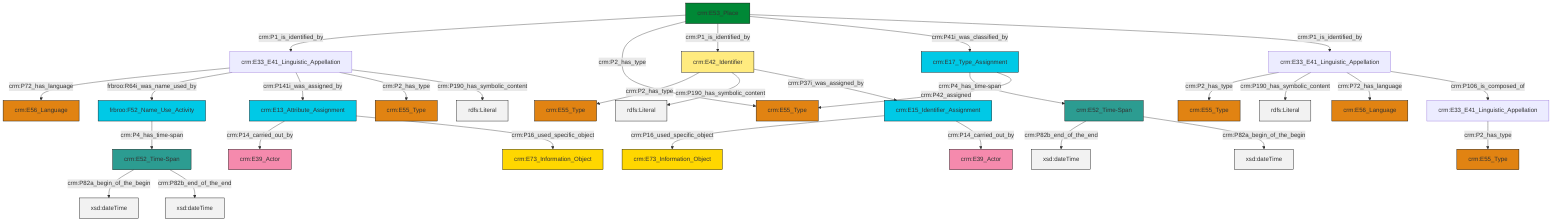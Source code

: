 graph TD
classDef Literal fill:#f2f2f2,stroke:#000000;
classDef CRM_Entity fill:#FFFFFF,stroke:#000000;
classDef Temporal_Entity fill:#00C9E6, stroke:#000000;
classDef Type fill:#E18312, stroke:#000000;
classDef Time-Span fill:#2C9C91, stroke:#000000;
classDef Appellation fill:#FFEB7F, stroke:#000000;
classDef Place fill:#008836, stroke:#000000;
classDef Persistent_Item fill:#B266B2, stroke:#000000;
classDef Conceptual_Object fill:#FFD700, stroke:#000000;
classDef Physical_Thing fill:#D2B48C, stroke:#000000;
classDef Actor fill:#f58aad, stroke:#000000;
classDef PC_Classes fill:#4ce600, stroke:#000000;
classDef Multi fill:#cccccc,stroke:#000000;

0["crm:E53_Place"]:::Place -->|crm:P1_is_identified_by| 1["crm:E33_E41_Linguistic_Appellation"]:::Default
2["crm:E42_Identifier"]:::Appellation -->|crm:P2_has_type| 3["crm:E55_Type"]:::Type
2["crm:E42_Identifier"]:::Appellation -->|crm:P190_has_symbolic_content| 4[rdfs:Literal]:::Literal
7["crm:E33_E41_Linguistic_Appellation"]:::Default -->|crm:P2_has_type| 8["crm:E55_Type"]:::Type
7["crm:E33_E41_Linguistic_Appellation"]:::Default -->|crm:P190_has_symbolic_content| 9[rdfs:Literal]:::Literal
5["crm:E13_Attribute_Assignment"]:::Temporal_Entity -->|crm:P14_carried_out_by| 10["crm:E39_Actor"]:::Actor
15["crm:E15_Identifier_Assignment"]:::Temporal_Entity -->|crm:P16_used_specific_object| 16["crm:E73_Information_Object"]:::Conceptual_Object
1["crm:E33_E41_Linguistic_Appellation"]:::Default -->|crm:P72_has_language| 11["crm:E56_Language"]:::Type
1["crm:E33_E41_Linguistic_Appellation"]:::Default -->|frbroo:R64i_was_name_used_by| 19["frbroo:F52_Name_Use_Activity"]:::Temporal_Entity
22["crm:E52_Time-Span"]:::Time-Span -->|crm:P82a_begin_of_the_begin| 23[xsd:dateTime]:::Literal
2["crm:E42_Identifier"]:::Appellation -->|crm:P37i_was_assigned_by| 15["crm:E15_Identifier_Assignment"]:::Temporal_Entity
1["crm:E33_E41_Linguistic_Appellation"]:::Default -->|crm:P141i_was_assigned_by| 5["crm:E13_Attribute_Assignment"]:::Temporal_Entity
0["crm:E53_Place"]:::Place -->|crm:P2_has_type| 24["crm:E55_Type"]:::Type
13["crm:E33_E41_Linguistic_Appellation"]:::Default -->|crm:P2_has_type| 25["crm:E55_Type"]:::Type
1["crm:E33_E41_Linguistic_Appellation"]:::Default -->|crm:P2_has_type| 26["crm:E55_Type"]:::Type
22["crm:E52_Time-Span"]:::Time-Span -->|crm:P82b_end_of_the_end| 31[xsd:dateTime]:::Literal
32["crm:E17_Type_Assignment"]:::Temporal_Entity -->|crm:P4_has_time-span| 33["crm:E52_Time-Span"]:::Time-Span
19["frbroo:F52_Name_Use_Activity"]:::Temporal_Entity -->|crm:P4_has_time-span| 22["crm:E52_Time-Span"]:::Time-Span
7["crm:E33_E41_Linguistic_Appellation"]:::Default -->|crm:P72_has_language| 28["crm:E56_Language"]:::Type
7["crm:E33_E41_Linguistic_Appellation"]:::Default -->|crm:P106_is_composed_of| 13["crm:E33_E41_Linguistic_Appellation"]:::Default
5["crm:E13_Attribute_Assignment"]:::Temporal_Entity -->|crm:P16_used_specific_object| 41["crm:E73_Information_Object"]:::Conceptual_Object
0["crm:E53_Place"]:::Place -->|crm:P1_is_identified_by| 2["crm:E42_Identifier"]:::Appellation
0["crm:E53_Place"]:::Place -->|crm:P41i_was_classified_by| 32["crm:E17_Type_Assignment"]:::Temporal_Entity
15["crm:E15_Identifier_Assignment"]:::Temporal_Entity -->|crm:P14_carried_out_by| 43["crm:E39_Actor"]:::Actor
33["crm:E52_Time-Span"]:::Time-Span -->|crm:P82b_end_of_the_end| 45[xsd:dateTime]:::Literal
0["crm:E53_Place"]:::Place -->|crm:P1_is_identified_by| 7["crm:E33_E41_Linguistic_Appellation"]:::Default
1["crm:E33_E41_Linguistic_Appellation"]:::Default -->|crm:P190_has_symbolic_content| 47[rdfs:Literal]:::Literal
33["crm:E52_Time-Span"]:::Time-Span -->|crm:P82a_begin_of_the_begin| 49[xsd:dateTime]:::Literal
32["crm:E17_Type_Assignment"]:::Temporal_Entity -->|crm:P42_assigned| 24["crm:E55_Type"]:::Type